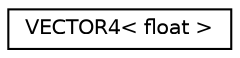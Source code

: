 digraph "Graphical Class Hierarchy"
{
  edge [fontname="Helvetica",fontsize="10",labelfontname="Helvetica",labelfontsize="10"];
  node [fontname="Helvetica",fontsize="10",shape=record];
  rankdir="LR";
  Node1 [label="VECTOR4\< float \>",height=0.2,width=0.4,color="black", fillcolor="white", style="filled",URL="$class_v_e_c_t_o_r4.html"];
}
